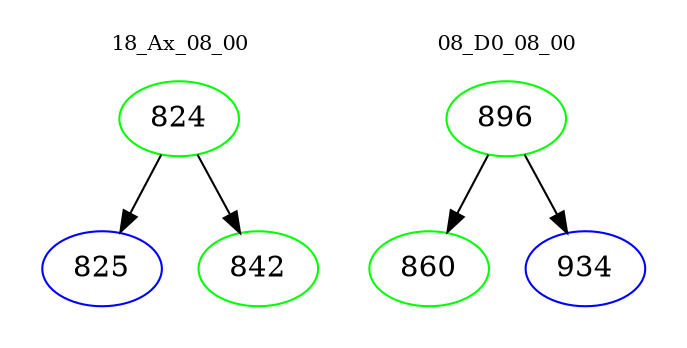 digraph{
subgraph cluster_0 {
color = white
label = "18_Ax_08_00";
fontsize=10;
T0_824 [label="824", color="green"]
T0_824 -> T0_825 [color="black"]
T0_825 [label="825", color="blue"]
T0_824 -> T0_842 [color="black"]
T0_842 [label="842", color="green"]
}
subgraph cluster_1 {
color = white
label = "08_D0_08_00";
fontsize=10;
T1_896 [label="896", color="green"]
T1_896 -> T1_860 [color="black"]
T1_860 [label="860", color="green"]
T1_896 -> T1_934 [color="black"]
T1_934 [label="934", color="blue"]
}
}
